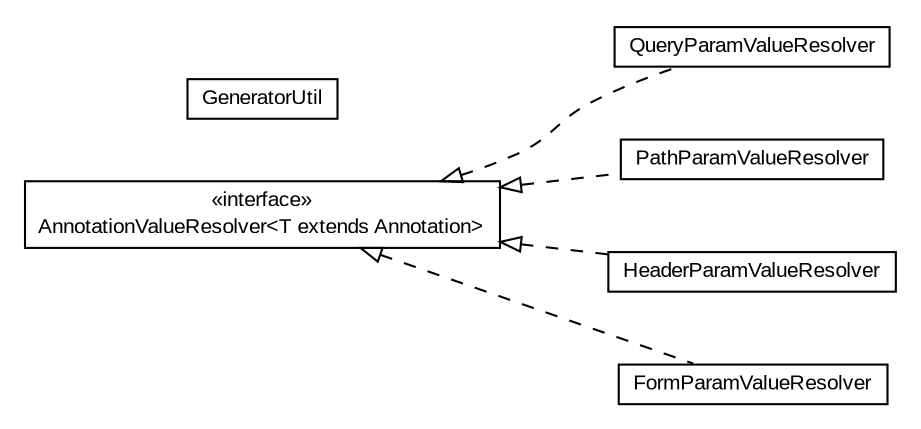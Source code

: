 #!/usr/local/bin/dot
#
# Class diagram 
# Generated by UMLGraph version R5_6-24-gf6e263 (http://www.umlgraph.org/)
#

digraph G {
	edge [fontname="arial",fontsize=10,labelfontname="arial",labelfontsize=10];
	node [fontname="arial",fontsize=10,shape=plaintext];
	nodesep=0.25;
	ranksep=0.5;
	rankdir=LR;
	// com.gwtplatform.dispatch.rest.rebind.util.QueryParamValueResolver
	c27414 [label=<<table title="com.gwtplatform.dispatch.rest.rebind.util.QueryParamValueResolver" border="0" cellborder="1" cellspacing="0" cellpadding="2" port="p" href="./QueryParamValueResolver.html">
		<tr><td><table border="0" cellspacing="0" cellpadding="1">
<tr><td align="center" balign="center"> QueryParamValueResolver </td></tr>
		</table></td></tr>
		</table>>, URL="./QueryParamValueResolver.html", fontname="arial", fontcolor="black", fontsize=10.0];
	// com.gwtplatform.dispatch.rest.rebind.util.PathParamValueResolver
	c27415 [label=<<table title="com.gwtplatform.dispatch.rest.rebind.util.PathParamValueResolver" border="0" cellborder="1" cellspacing="0" cellpadding="2" port="p" href="./PathParamValueResolver.html">
		<tr><td><table border="0" cellspacing="0" cellpadding="1">
<tr><td align="center" balign="center"> PathParamValueResolver </td></tr>
		</table></td></tr>
		</table>>, URL="./PathParamValueResolver.html", fontname="arial", fontcolor="black", fontsize=10.0];
	// com.gwtplatform.dispatch.rest.rebind.util.HeaderParamValueResolver
	c27416 [label=<<table title="com.gwtplatform.dispatch.rest.rebind.util.HeaderParamValueResolver" border="0" cellborder="1" cellspacing="0" cellpadding="2" port="p" href="./HeaderParamValueResolver.html">
		<tr><td><table border="0" cellspacing="0" cellpadding="1">
<tr><td align="center" balign="center"> HeaderParamValueResolver </td></tr>
		</table></td></tr>
		</table>>, URL="./HeaderParamValueResolver.html", fontname="arial", fontcolor="black", fontsize=10.0];
	// com.gwtplatform.dispatch.rest.rebind.util.GeneratorUtil
	c27417 [label=<<table title="com.gwtplatform.dispatch.rest.rebind.util.GeneratorUtil" border="0" cellborder="1" cellspacing="0" cellpadding="2" port="p" href="./GeneratorUtil.html">
		<tr><td><table border="0" cellspacing="0" cellpadding="1">
<tr><td align="center" balign="center"> GeneratorUtil </td></tr>
		</table></td></tr>
		</table>>, URL="./GeneratorUtil.html", fontname="arial", fontcolor="black", fontsize=10.0];
	// com.gwtplatform.dispatch.rest.rebind.util.FormParamValueResolver
	c27418 [label=<<table title="com.gwtplatform.dispatch.rest.rebind.util.FormParamValueResolver" border="0" cellborder="1" cellspacing="0" cellpadding="2" port="p" href="./FormParamValueResolver.html">
		<tr><td><table border="0" cellspacing="0" cellpadding="1">
<tr><td align="center" balign="center"> FormParamValueResolver </td></tr>
		</table></td></tr>
		</table>>, URL="./FormParamValueResolver.html", fontname="arial", fontcolor="black", fontsize=10.0];
	// com.gwtplatform.dispatch.rest.rebind.util.AnnotationValueResolver<T extends java.lang.annotation.Annotation>
	c27419 [label=<<table title="com.gwtplatform.dispatch.rest.rebind.util.AnnotationValueResolver" border="0" cellborder="1" cellspacing="0" cellpadding="2" port="p" href="./AnnotationValueResolver.html">
		<tr><td><table border="0" cellspacing="0" cellpadding="1">
<tr><td align="center" balign="center"> &#171;interface&#187; </td></tr>
<tr><td align="center" balign="center"> AnnotationValueResolver&lt;T extends Annotation&gt; </td></tr>
		</table></td></tr>
		</table>>, URL="./AnnotationValueResolver.html", fontname="arial", fontcolor="black", fontsize=10.0];
	//com.gwtplatform.dispatch.rest.rebind.util.QueryParamValueResolver implements com.gwtplatform.dispatch.rest.rebind.util.AnnotationValueResolver<T extends java.lang.annotation.Annotation>
	c27419:p -> c27414:p [dir=back,arrowtail=empty,style=dashed];
	//com.gwtplatform.dispatch.rest.rebind.util.PathParamValueResolver implements com.gwtplatform.dispatch.rest.rebind.util.AnnotationValueResolver<T extends java.lang.annotation.Annotation>
	c27419:p -> c27415:p [dir=back,arrowtail=empty,style=dashed];
	//com.gwtplatform.dispatch.rest.rebind.util.HeaderParamValueResolver implements com.gwtplatform.dispatch.rest.rebind.util.AnnotationValueResolver<T extends java.lang.annotation.Annotation>
	c27419:p -> c27416:p [dir=back,arrowtail=empty,style=dashed];
	//com.gwtplatform.dispatch.rest.rebind.util.FormParamValueResolver implements com.gwtplatform.dispatch.rest.rebind.util.AnnotationValueResolver<T extends java.lang.annotation.Annotation>
	c27419:p -> c27418:p [dir=back,arrowtail=empty,style=dashed];
}

